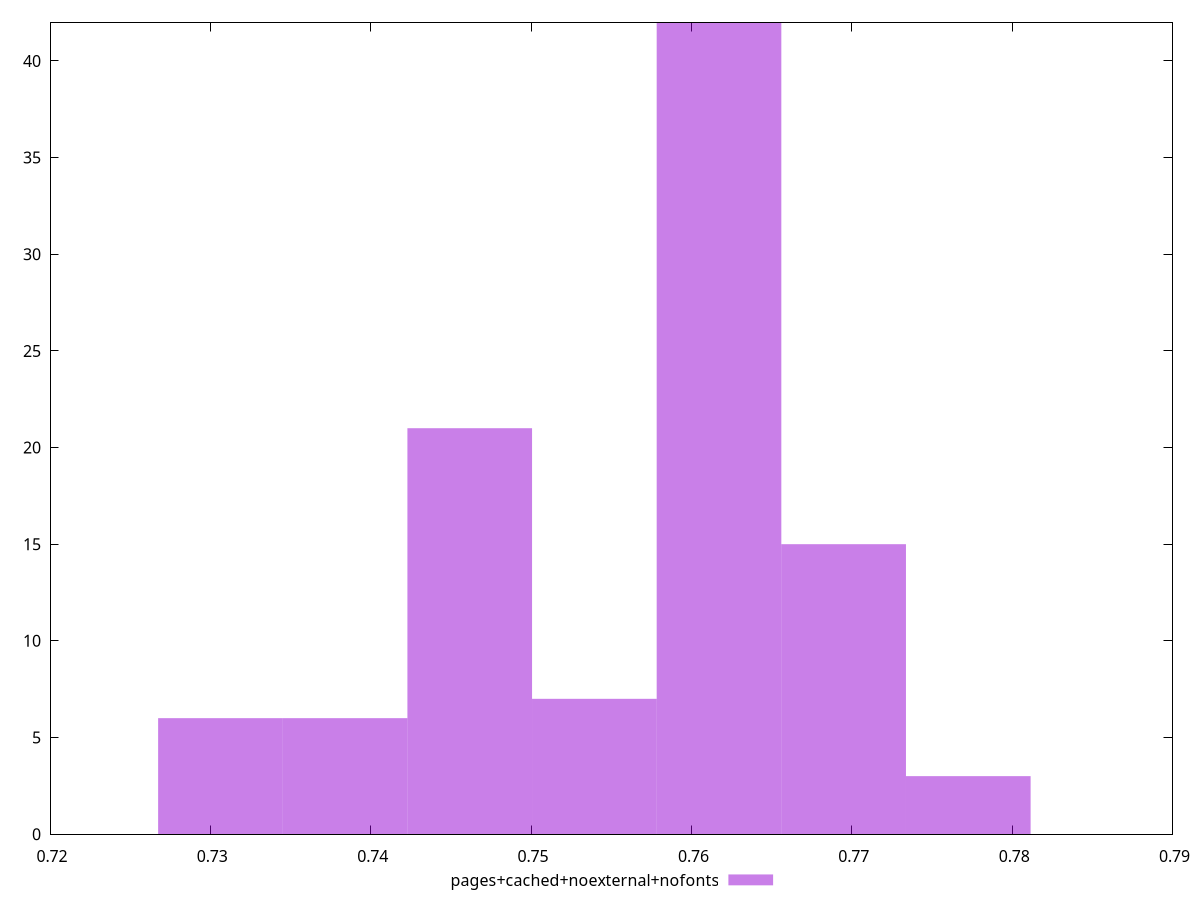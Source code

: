 $_pagesCachedNoexternalNofonts <<EOF
0.7617198758119856 42
0.7694925276059855 15
0.746174572223986 21
0.7539472240179859 7
0.7384019204299861 6
0.7772651793999854 3
0.7306292686359863 6
EOF
set key outside below
set terminal pngcairo
set output "report_00006_2020-11-02T20-21-41.718Z/performance_score/pages+cached+noexternal+nofonts//hist.png"
set yrange [0:42]
set boxwidth 0.007772651793999854
set style fill transparent solid 0.5 noborder
plot $_pagesCachedNoexternalNofonts title "pages+cached+noexternal+nofonts" with boxes ,